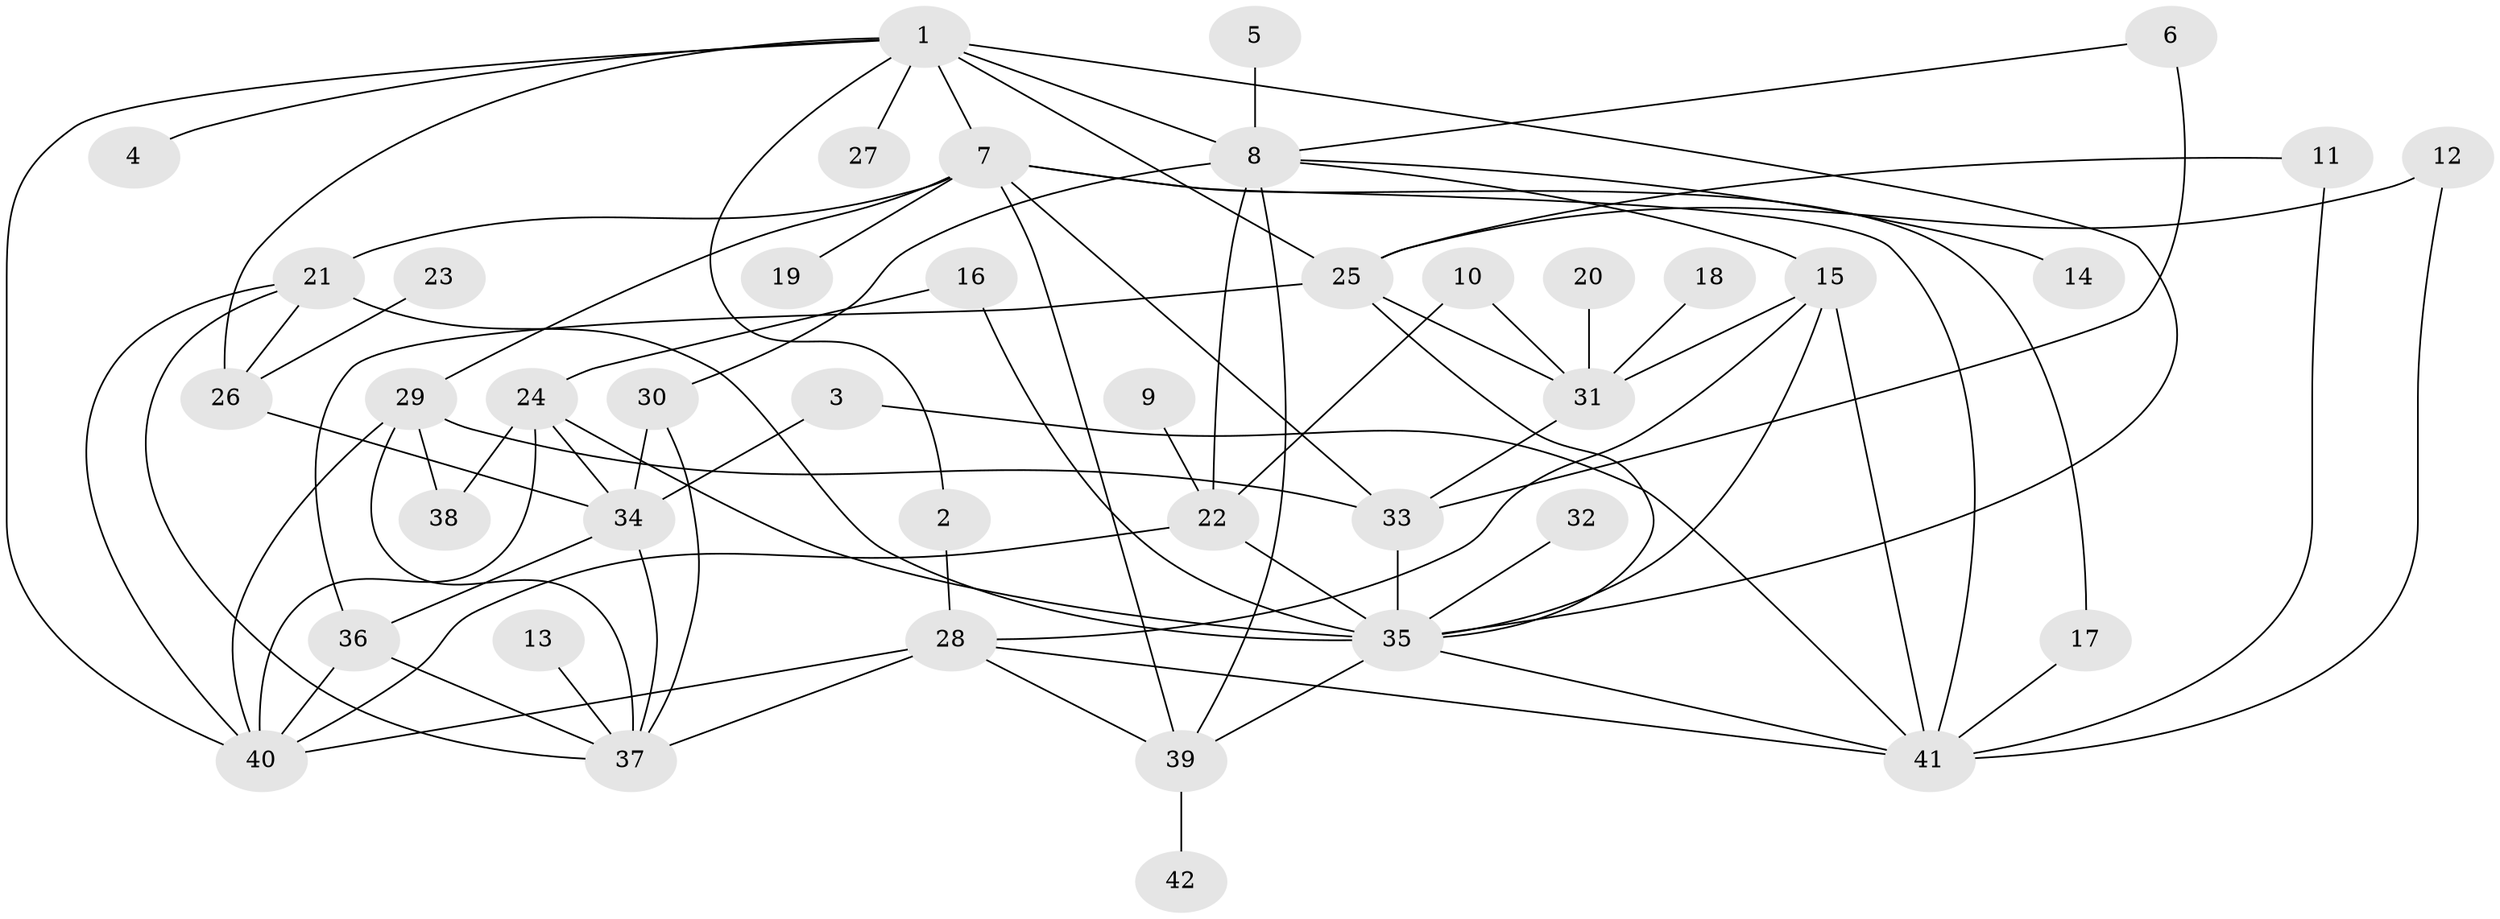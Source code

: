 // original degree distribution, {7: 0.012048192771084338, 6: 0.060240963855421686, 9: 0.012048192771084338, 1: 0.21686746987951808, 3: 0.1686746987951807, 2: 0.2891566265060241, 8: 0.012048192771084338, 5: 0.0963855421686747, 4: 0.13253012048192772}
// Generated by graph-tools (version 1.1) at 2025/25/03/09/25 03:25:30]
// undirected, 42 vertices, 79 edges
graph export_dot {
graph [start="1"]
  node [color=gray90,style=filled];
  1;
  2;
  3;
  4;
  5;
  6;
  7;
  8;
  9;
  10;
  11;
  12;
  13;
  14;
  15;
  16;
  17;
  18;
  19;
  20;
  21;
  22;
  23;
  24;
  25;
  26;
  27;
  28;
  29;
  30;
  31;
  32;
  33;
  34;
  35;
  36;
  37;
  38;
  39;
  40;
  41;
  42;
  1 -- 2 [weight=1.0];
  1 -- 4 [weight=1.0];
  1 -- 7 [weight=2.0];
  1 -- 8 [weight=1.0];
  1 -- 25 [weight=1.0];
  1 -- 26 [weight=1.0];
  1 -- 27 [weight=1.0];
  1 -- 35 [weight=1.0];
  1 -- 40 [weight=1.0];
  2 -- 28 [weight=1.0];
  3 -- 34 [weight=1.0];
  3 -- 41 [weight=1.0];
  5 -- 8 [weight=1.0];
  6 -- 8 [weight=1.0];
  6 -- 33 [weight=2.0];
  7 -- 17 [weight=1.0];
  7 -- 19 [weight=1.0];
  7 -- 21 [weight=1.0];
  7 -- 29 [weight=1.0];
  7 -- 33 [weight=1.0];
  7 -- 39 [weight=1.0];
  7 -- 41 [weight=1.0];
  8 -- 14 [weight=1.0];
  8 -- 15 [weight=1.0];
  8 -- 22 [weight=1.0];
  8 -- 30 [weight=1.0];
  8 -- 39 [weight=1.0];
  9 -- 22 [weight=1.0];
  10 -- 22 [weight=1.0];
  10 -- 31 [weight=1.0];
  11 -- 25 [weight=1.0];
  11 -- 41 [weight=1.0];
  12 -- 25 [weight=1.0];
  12 -- 41 [weight=1.0];
  13 -- 37 [weight=1.0];
  15 -- 28 [weight=1.0];
  15 -- 31 [weight=1.0];
  15 -- 35 [weight=1.0];
  15 -- 41 [weight=1.0];
  16 -- 24 [weight=1.0];
  16 -- 35 [weight=1.0];
  17 -- 41 [weight=1.0];
  18 -- 31 [weight=1.0];
  20 -- 31 [weight=1.0];
  21 -- 26 [weight=1.0];
  21 -- 35 [weight=1.0];
  21 -- 37 [weight=1.0];
  21 -- 40 [weight=1.0];
  22 -- 35 [weight=2.0];
  22 -- 40 [weight=1.0];
  23 -- 26 [weight=1.0];
  24 -- 34 [weight=1.0];
  24 -- 35 [weight=1.0];
  24 -- 38 [weight=1.0];
  24 -- 40 [weight=1.0];
  25 -- 31 [weight=1.0];
  25 -- 35 [weight=1.0];
  25 -- 36 [weight=1.0];
  26 -- 34 [weight=1.0];
  28 -- 37 [weight=1.0];
  28 -- 39 [weight=1.0];
  28 -- 40 [weight=1.0];
  28 -- 41 [weight=1.0];
  29 -- 33 [weight=1.0];
  29 -- 37 [weight=1.0];
  29 -- 38 [weight=1.0];
  29 -- 40 [weight=1.0];
  30 -- 34 [weight=1.0];
  30 -- 37 [weight=1.0];
  31 -- 33 [weight=1.0];
  32 -- 35 [weight=1.0];
  33 -- 35 [weight=1.0];
  34 -- 36 [weight=1.0];
  34 -- 37 [weight=1.0];
  35 -- 39 [weight=1.0];
  35 -- 41 [weight=1.0];
  36 -- 37 [weight=1.0];
  36 -- 40 [weight=1.0];
  39 -- 42 [weight=1.0];
}
